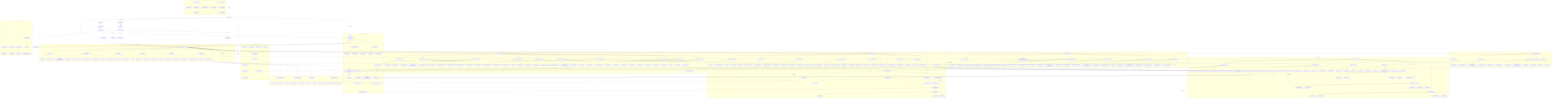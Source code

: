 flowchart TD
    Start((Start)) --> Login[Login Page]
    Login --> |Authenticate| AuthProcess{Authentication Process}
    AuthProcess --> |Success| Dashboard{Dashboard}
    AuthProcess --> |Failure| LoginError[Login Error]
    LoginError --> Login
    Login --> |New User| Register[Register Page]
    Register --> |Submit| VerifyEmail[Verify Email]
    VerifyEmail --> OnboardingWizard[Onboarding Wizard]
    OnboardingWizard --> |Influencer| InfluencerSetup[Influencer Setup]
    OnboardingWizard --> |Advertiser| AdvertiserSetup[Advertiser Setup]
    OnboardingWizard --> |Agency| AgencySetup[Agency Setup]
    OnboardingWizard --> |Company| CompanySetup[Company Setup]
    InfluencerSetup & AdvertiserSetup & AgencySetup & CompanySetup --> Dashboard

    subgraph Common Actions
        Dashboard --> Profile[User Profile]
        Profile --> EditProfile[Edit Profile]
        Profile --> LinkSocialAccounts[Link Social Accounts]
        Profile --> VerifyAccount[Request Account Verification]
        Dashboard --> Settings[Account Settings]
        Settings --> PrivacySettings[Privacy Settings]
        Settings --> NotificationPreferences[Notification Preferences]
        Settings --> TwoFactorAuth[Two-Factor Authentication]
        Settings --> ChangePassword[Change Password]
        Settings --> DeleteAccount[Delete Account]
        Dashboard --> Notifications[Notifications]
        Notifications --> ViewAllNotifications[View All Notifications]
        Notifications --> MarkAsRead[Mark as Read]
        Notifications --> NotificationSettings[Notification Settings]
        Dashboard --> Messages[Messaging]
        Messages --> Inbox[Inbox]
        Messages --> SentMessages[Sent Messages]
        Messages --> ComposeMessage[Compose Message]
        Messages --> MessageThreads[Message Threads]
        Dashboard --> HelpCenter[Help Center]
        HelpCenter --> FAQs[FAQs]
        HelpCenter --> Tutorials[Video Tutorials]
        HelpCenter --> SubmitTicket[Submit Support Ticket]
        HelpCenter --> LiveChat[Live Chat Support]
        Dashboard --> FinancialCenter[Financial Center]
        FinancialCenter --> PaymentMethods[Manage Payment Methods]
        FinancialCenter --> Invoices[View Invoices]
        FinancialCenter --> TaxDocuments[Tax Documents]
    end

    subgraph Influencer Flow
        Dashboard --> |Influencer| InfluencerDash[Influencer Dashboard]
        InfluencerDash --> BrowseCampaigns[Browse Campaigns]
        BrowseCampaigns --> FilterCampaigns[Filter Campaigns]
        BrowseCampaigns --> SavedCampaigns[Saved Campaigns]
        BrowseCampaigns --> ViewCampaignDetails[View Campaign Details]
        ViewCampaignDetails --> ApplyCampaign[Apply for Campaign]
        ApplyCampaign --> NegotiateTerms[Negotiate Terms]
        NegotiateTerms --> AcceptTerms[Accept Terms]
        NegotiateTerms --> CounterOffer[Counter Offer]
        NegotiateTerms --> DeclineOffer[Decline Offer]
        InfluencerDash --> ActiveCampaigns[Active Campaigns]
        ActiveCampaigns --> TrackDeliverables[Track Deliverables]
        ActiveCampaigns --> SubmitContent[Submit Content]
        ActiveCampaigns --> ViewCampaignAnalytics[View Campaign Analytics]
        InfluencerDash --> CreateContent[Create/Schedule Content]
        CreateContent --> UploadMedia[Upload Media]
        CreateContent --> AddCaptions[Add Captions/Hashtags]
        CreateContent --> TagBrands[Tag Brands]
        CreateContent --> SchedulePost[Schedule Post]
        CreateContent --> SaveDraft[Save as Draft]
        InfluencerDash --> ContentCalendar[Content Calendar]
        ContentCalendar --> ViewScheduledContent[View Scheduled Content]
        ContentCalendar --> EditScheduledContent[Edit Scheduled Content]
        ContentCalendar --> DeleteScheduledContent[Delete Scheduled Content]
        InfluencerDash --> InfluencerAnalytics[View Analytics]
        InfluencerAnalytics --> AudienceInsights[Audience Insights]
        InfluencerAnalytics --> ContentPerformance[Content Performance]
        InfluencerAnalytics --> GrowthMetrics[Growth Metrics]
        InfluencerAnalytics --> EngagementAnalysis[Engagement Analysis]
        InfluencerAnalytics --> BrandValueMetrics[Brand Value Metrics]
        InfluencerDash --> Earnings[Manage Earnings]
        Earnings --> ViewEarnings[View Earnings Dashboard]
        Earnings --> EarningsHistory[Earnings History]
        Earnings --> SetupPayment[Setup Payment Methods]
        Earnings --> RequestPayout[Request Payout]
        Earnings --> TaxReporting[Tax Reporting]
        InfluencerDash --> Portfolio[Manage Portfolio]
        Portfolio --> AddPortfolioItem[Add Portfolio Item]
        Portfolio --> EditPortfolioItem[Edit Portfolio Item]
        Portfolio --> DeletePortfolioItem[Delete Portfolio Item]
        Portfolio --> OrganizePortfolio[Organize Portfolio]
        InfluencerDash --> NetworkingHub[Networking Hub]
        NetworkingHub --> FindInfluencers[Find Other Influencers]
        NetworkingHub --> CollaborationRequests[Collaboration Requests]
        NetworkingHub --> IndustryForums[Industry Forums]
        InfluencerDash --> LearningCenter[Learning Center]
        LearningCenter --> Courses[Online Courses]
        LearningCenter --> Webinars[Webinars]
        LearningCenter --> BestPractices[Best Practices Guides]
    end

    subgraph Advertiser Flow
        Dashboard --> |Advertiser| AdvertiserDash[Advertiser Dashboard]
        AdvertiserDash --> CreateCampaign[Create Campaign]
        CreateCampaign --> SetCampaignObjectives[Set Campaign Objectives]
        CreateCampaign --> DefineBudget[Define Budget/Timeline]
        CreateCampaign --> SetRequirements[Set Requirements]
        CreateCampaign --> TargetAudience[Define Target Audience]
        CreateCampaign --> ContentGuidelines[Set Content Guidelines]
        CreateCampaign --> ReviewTerms[Review Terms and Conditions]
        AdvertiserDash --> ManageCampaigns[Manage Campaigns]
        ManageCampaigns --> EditCampaign[Edit Campaign]
        ManageCampaigns --> PauseCampaign[Pause Campaign]
        ManageCampaigns --> ResumeCampaign[Resume Campaign]
        ManageCampaigns --> EndCampaign[End Campaign]
        ManageCampaigns --> DuplicateCampaign[Duplicate Campaign]
        AdvertiserDash --> FindInfluencers[Find Influencers]
        FindInfluencers --> SearchInfluencers[Search/Filter Influencers]
        FindInfluencers --> ViewInfluencerProfile[View Influencer Profile]
        FindInfluencers --> SaveInfluencer[Save Influencer]
        FindInfluencers --> InviteInfluencer[Invite to Campaign]
        FindInfluencers --> BlacklistInfluencer[Blacklist Influencer]
        AdvertiserDash --> ReviewApplications[Review Applications]
        ReviewApplications --> ViewApplication[View Application]
        ReviewApplications --> AcceptInfluencer[Accept Influencer]
        ReviewApplications --> NegotiateWithInfluencer[Negotiate with Influencer]
        ReviewApplications --> RejectInfluencer[Reject Influencer]
        AdvertiserDash --> ReviewContent[Review/Approve Content]
        ReviewContent --> ViewSubmittedContent[View Submitted Content]
        ReviewContent --> ProvideContentFeedback[Provide Feedback]
        ReviewContent --> RequestRevisions[Request Revisions]
        ReviewContent --> ApproveContent[Approve Content]
        ReviewContent --> RejectContent[Reject Content]
        AdvertiserDash --> CampaignAnalytics[Campaign Analytics]
        CampaignAnalytics --> ViewROI[View ROI]
        CampaignAnalytics --> InfluencerPerformance[Influencer Performance]
        CampaignAnalytics --> AudienceReach[Audience Reach]
        CampaignAnalytics --> EngagementMetrics[Engagement Metrics]
        CampaignAnalytics --> ConversionTracking[Conversion Tracking]
        CampaignAnalytics --> CompetitorAnalysis[Competitor Analysis]
        AdvertiserDash --> BudgetManagement[Budget Management]
        BudgetManagement --> AllocateBudget[Allocate Budget]
        BudgetManagement --> TrackSpending[Track Spending]
        BudgetManagement --> AdjustBudget[Adjust Budget]
        BudgetManagement --> SetAlerts[Set Budget Alerts]
        AdvertiserDash --> BrandAssets[Brand Assets]
        BrandAssets --> UploadAssets[Upload Assets]
        BrandAssets --> OrganizeAssets[Organize Assets]
        BrandAssets --> ShareAssets[Share Assets with Influencers]
        BrandAssets --> TrackAssetUsage[Track Asset Usage]
    end

    subgraph Agency Flow
        Dashboard --> |Agency| AgencyDash[Agency Dashboard]
        AgencyDash --> ManageClients[Manage Clients]
        ManageClients --> AddClient[Add New Client]
        ManageClients --> EditClientProfile[Edit Client Profile]
        ManageClients --> ClientPerformance[View Client Performance]
        ManageClients --> ClientCommunication[Client Communication]
        AgencyDash --> AgencyCampaigns[Manage Client Campaigns]
        AgencyCampaigns --> CreateClientCampaign[Create Client Campaign]
        AgencyCampaigns --> MonitorCampaigns[Monitor Active Campaigns]
        AgencyCampaigns --> OptimizeCampaigns[Optimize Campaigns]
        AgencyCampaigns --> CampaignReporting[Campaign Reporting]
        AgencyDash --> AgencyInfluencers[Influencer Discovery/Management]
        AgencyInfluencers --> SearchInfluencersAgency[Search Influencers]
        AgencyInfluencers --> ManageInfluencerPool[Manage Influencer Pool]
        AgencyInfluencers --> InfluencerOutreach[Influencer Outreach]
        AgencyInfluencers --> InfluencerRelationships[Manage Influencer Relationships]
        AgencyDash --> AgencyReporting[Multi-Client Reporting]
        AgencyReporting --> GenerateReports[Generate Reports]
        AgencyReporting --> AnalyzePerformance[Analyze Performance]
        AgencyReporting --> CreatePresentations[Create Client Presentations]
        AgencyReporting --> ScheduleReports[Schedule Automated Reports]
        AgencyDash --> TeamManagement[Team Management]
        TeamManagement --> AddTeamMember[Add Team Member]
        TeamManagement --> AssignRoles[Assign Roles/Permissions]
        TeamManagement --> AssignTasks[Assign Tasks]
        TeamManagement --> TrackProductivity[Track Productivity]
        TeamManagement --> PerformanceReviews[Team Performance Reviews]
        AgencyDash --> AgencyAnalytics[Agency Analytics]
        AgencyAnalytics --> RevenueAnalytics[Revenue Analytics]
        AgencyAnalytics --> ClientRetention[Client Retention Metrics]
        AgencyAnalytics --> TeamPerformance[Team Performance Metrics]
        AgencyAnalytics --> MarketTrends[Market Trends Analysis]
    end

    subgraph Company Flow
        Dashboard --> |Company| CompanyDash[Company Dashboard]
        CompanyDash --> BrandManagement[Brand Management]
        BrandManagement --> BrandGuidelines[Brand Guidelines]
        BrandManagement --> BrandAssets[Brand Assets]
        BrandManagement --> BrandMentions[Brand Mentions Tracking]
        CompanyDash --> InfluencerRelations[Influencer Relations]
        InfluencerRelations --> BrandAmbassadors[Manage Brand Ambassadors]
        InfluencerRelations --> InfluencerDirectory[Influencer Directory]
        InfluencerRelations --> CollaborationHistory[Collaboration History]
        CompanyDash --> ContentLibrary[Content Library]
        ContentLibrary --> UserGeneratedContent[User-Generated Content]
        ContentLibrary --> CampaignContent[Campaign Content]
        ContentLibrary --> ContentRights[Content Rights Management]
        CompanyDash --> MarketInsights[Market Insights]
        MarketInsights --> CompetitorAnalysis[Competitor Analysis]
        MarketInsights --> IndustryTrends[Industry Trends]
        MarketInsights --> AudienceInsights[Audience Insights]
        CompanyDash --> ROIAnalysis[ROI Analysis]
        ROIAnalysis --> CampaignROI[Campaign ROI]
        ROIAnalysis --> InfluencerROI[Influencer ROI]
        ROIAnalysis --> ChannelROI[Channel ROI]
    end

    subgraph Admin Flow
        Dashboard --> |Admin| AdminDash[Admin Dashboard]
        AdminDash --> UserManagement[User Management]
        UserManagement --> ViewUsers[View All Users]
        UserManagement --> EditUserInfo[Edit User Information]
        UserManagement --> SuspendUser[Suspend/Ban User]
        UserManagement --> ApproveVerifications[Approve Account Verifications]
        AdminDash --> ContentModeration[Content Moderation]
        ContentModeration --> ReviewFlaggedContent[Review Flagged Content]
        ContentModeration --> ModerateComments[Moderate Comments]
        ContentModeration --> UpdateGuidelines[Update Content Guidelines]
        ContentModeration --> AIModeration[AI-Assisted Moderation]
        AdminDash --> SystemConfig[System Configuration]
        SystemConfig --> ManageFeatures[Manage Platform Features]
        SystemConfig --> UpdateSettings[Update System Settings]
        SystemConfig --> ManageAPIKeys[Manage API Keys]
        SystemConfig --> IntegrationSettings[Third-Party Integrations]
        AdminDash --> PlatformAnalytics[Platform Analytics]
        PlatformAnalytics --> UserGrowth[User Growth Analytics]
        PlatformAnalytics --> EngagementMetrics[Engagement Metrics]
        PlatformAnalytics --> RevenueAnalytics[Revenue Analytics]
        PlatformAnalytics --> PlatformHealth[Platform Health Monitoring]
        AdminDash --> SupportTickets[Manage Support Tickets]
        SupportTickets --> ViewTicketQueue[View Ticket Queue]
        SupportTickets --> AssignTickets[Assign Tickets]
        SupportTickets --> RespondToTickets[Respond to Tickets]
        SupportTickets --> EscalateIssues[Escalate Issues]
        AdminDash --> SecurityMonitoring[Security Monitoring]
        SecurityMonitoring --> ViewSecurityLogs[View Security Logs]
        SecurityMonitoring --> ManageAccessControl[Manage Access Control]
        SecurityMonitoring --> ConfigureSecurity[Configure Security Settings]
        SecurityMonitoring --> ThreatDetection[Threat Detection and Response]
        AdminDash --> DataManagement[Data Management]
        DataManagement --> DataBackup[Manage Backups]
        DataManagement --> DataRecovery[Data Recovery]
        DataManagement --> DataRetention[Data Retention Policies]
        DataManagement --> GDPR[GDPR Compliance Tools]
        AdminDash --> FinancialOversight[Financial Oversight]
        FinancialOversight --> RevenueReports[Revenue Reports]
        FinancialOversight --> PayoutManagement[Payout Management]
        FinancialOversight --> FraudDetection[Fraud Detection]
        FinancialOversight --> TaxReporting[Tax Reporting]
        AdminDash --> PlatformUpdates[Platform Updates]
        PlatformUpdates --> ScheduleUpdates[Schedule Updates]
        PlatformUpdates --> ReleaseNotes[Manage Release Notes]
        PlatformUpdates --> FeatureRollout[Feature Rollout]
        PlatformUpdates --> VersionControl[Version Control]
        AdminDash --> ReportGeneration[Report Generation]
        ReportGeneration --> SystemReports[System Reports]
        ReportGeneration --> UserReports[User Reports]
        ReportGeneration --> FinancialReports[Financial Reports]
        ReportGeneration --> CustomReports[Custom Reports]
    end

    subgraph System Processes
        AuthProcess --> |Trigger| NotificationService[Notification Service]
        NotificationService --> EmailNotification[Email Notification]
        NotificationService --> PushNotification[Push Notification]
        NotificationService --> InAppNotification[In-App Notification]
        AuthProcess --> |Log| ActivityLogging[Activity Logging]
        ActivityLogging --> UserActivityLog[User Activity Log]
        ActivityLogging --> SystemActivityLog[System Activity Log]
        CreateCampaign & CreateClientCampaign --> |Trigger| CampaignApprovalProcess[Campaign Approval Process]
        CampaignApprovalProcess --> |If needed| AdminReview[Admin Review]
        ApplyCampaign --> |Trigger| ApplicationReviewProcess[Application Review Process]
        SubmitContent --> |Trigger| ContentReviewProcess[Content Review Process]
        RequestPayout --> |Trigger| PayoutProcess[Payout Process]
        PayoutProcess --> PaymentGateway[Payment Gateway]
        SearchInfluencers & SearchInfluencersAgency --> |Use| MatchingAlgorithm[Influencer Matching Algorithm]
        ViewROI & CampaignAnalytics & AgencyAnalytics --> |Use| AnalyticsEngine[Analytics Engine]
        AnalyticsEngine --> MachineLearningModels[Machine Learning Models]
        ContentModeration --> |Use| AIContentAnalysis[AI Content Analysis]
    end

     subgraph External Integrations
        Dashboard --> SocialMediaIntegration[Social Media Integration]
        SocialMediaIntegration --> InstagramAPI[Instagram API]
        SocialMediaIntegration --> YouTubeAPI[YouTube API]
        SocialMediaIntegration --> TikTokAPI[TikTok API]
        Dashboard --> AnalyticsIntegration[Analytics Integration]
        AnalyticsIntegration --> GoogleAnalytics[Google Analytics]
        AnalyticsIntegration --> FacebookInsights[Facebook Insights]
        Dashboard --> CRMIntegration[CRM Integration]
        CRMIntegration --> Salesforce[Salesforce]
        CRMIntegration --> HubSpot[HubSpot]
        PaymentGateway --> StripeIntegration[Stripe]
        PaymentGateway --> PayPalIntegration[PayPal]
        Dashboard --> ContentCreationTools[Content Creation Tools]
        ContentCreationTools --> CanvaIntegration[Canva]
        ContentCreationTools --> AdobeCreativeCloud[Adobe Creative Cloud]
    end

    subgraph Data Flow
        UserData[User Data] --> DataProcessing[Data Processing]
        CampaignData[Campaign Data] --> DataProcessing
        ContentData[Content Data] --> DataProcessing
        FinancialData[Financial Data] --> DataProcessing
        DataProcessing --> DataStorage[Data Storage]
        DataStorage --> DataAnalysis[Data Analysis]
        DataAnalysis --> InsightGeneration[Insight Generation]
        InsightGeneration --> DashboardDisplay[Dashboard Display]
        DataStorage --> DataBackup
        DataBackup --> DisasterRecovery[Disaster Recovery]
    end

    subgraph Security Measures
        UserInput[User Input] --> InputValidation[Input Validation]
        InputValidation --> SanitizeData[Sanitize Data]
        SanitizeData --> AuthProcess
        AuthProcess --> EncryptData[Encrypt Data]
        EncryptData --> SecureStorage[Secure Storage]
        UserActions[User Actions] --> RateLimiting[Rate Limiting]
        AdminActions[Admin Actions] --> AuditLogging[Audit Logging]
        ExternalRequests[External Requests] --> Firewall[Firewall]
        Firewall --> IntrusionDetection[Intrusion Detection System]
    end

    subgraph Scalability
        LoadBalancer[Load Balancer] --> WebServer1[Web Server 1]
        LoadBalancer --> WebServer2[Web Server 2]
        LoadBalancer --> WebServerN[Web Server N]
        WebServer1 & WebServer2 & WebServerN --> ApplicationCache[Application Cache]
        ApplicationCache --> DatabaseCluster[Database Cluster]
        DatabaseCluster --> PrimaryDB[Primary DB]
        DatabaseCluster --> SecondaryDB1[Secondary DB 1]
        DatabaseCluster --> SecondaryDB2[Secondary DB 2]
    end

    %% Interactions between different user flows
    ApplyCampaign -.-> |Submits Application| ReviewApplications
    SubmitContent -.-> |Submits for Approval| ReviewContent
    InviteInfluencer -.-> |Sends Invitation| BrowseCampaigns
    AgencyCampaigns -.-> |Creates/Manages| ManageCampaigns
    AgencyInfluencers -.-> |Discovers/Manages| FindInfluencers
    CreateClientCampaign -.-> |Creates| ManageCampaigns
    ReviewFlaggedContent -.-> |Moderates| SubmitContent
    AIContentAnalysis -.-> |Assists| ReviewFlaggedContent

    Dashboard --> Logout((Logout))
    Logout --> Login